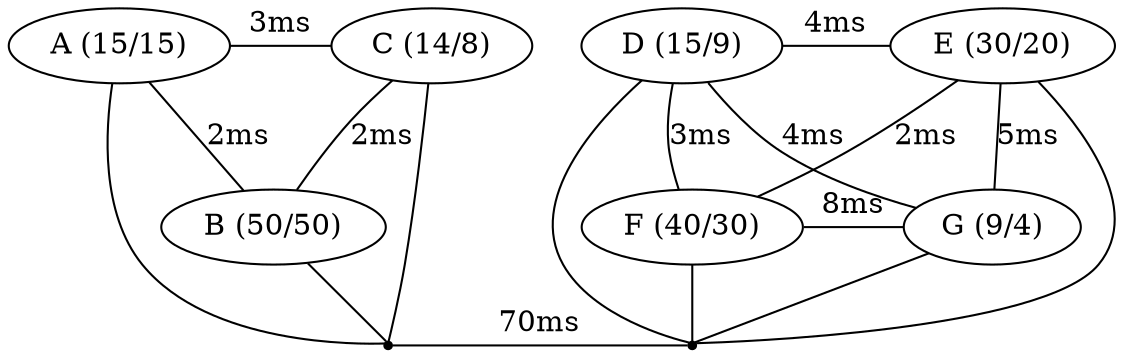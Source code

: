 digraph {
    edge [dir=none];
    a [label="A (15/15)"];
    b [label="B (50/50)"];
    c [label="C (14/8)"];
    d [label="D (15/9)"];
    e [label="E (30/20)"];
    f [label="F (40/30)"];
    g [label="G (9/4)"];
    groupa [style=invisible, shape=point];
    groupb [style=invisible, shape=point];

    a -> b [label="2ms"];
    a -> c [label="3ms"];
    a -> groupa;

    b -> c [label="2ms"];
    b -> groupa;

    c -> groupa;

    groupa -> groupb [label="70ms"];

    d -> e [label="4ms"];
    d -> f [label="3ms"];
    d -> g [label="4ms"];
    d -> groupb;

    e -> f [label="2ms"];
    e -> g [label="5ms"];
    e -> groupb;

    f -> g [label="8ms"];
    f -> groupb;

    g -> groupb;

    {rank=same; c a d e}
    {rank=same; groupb groupa}
    {rank=same; b f g}
}
